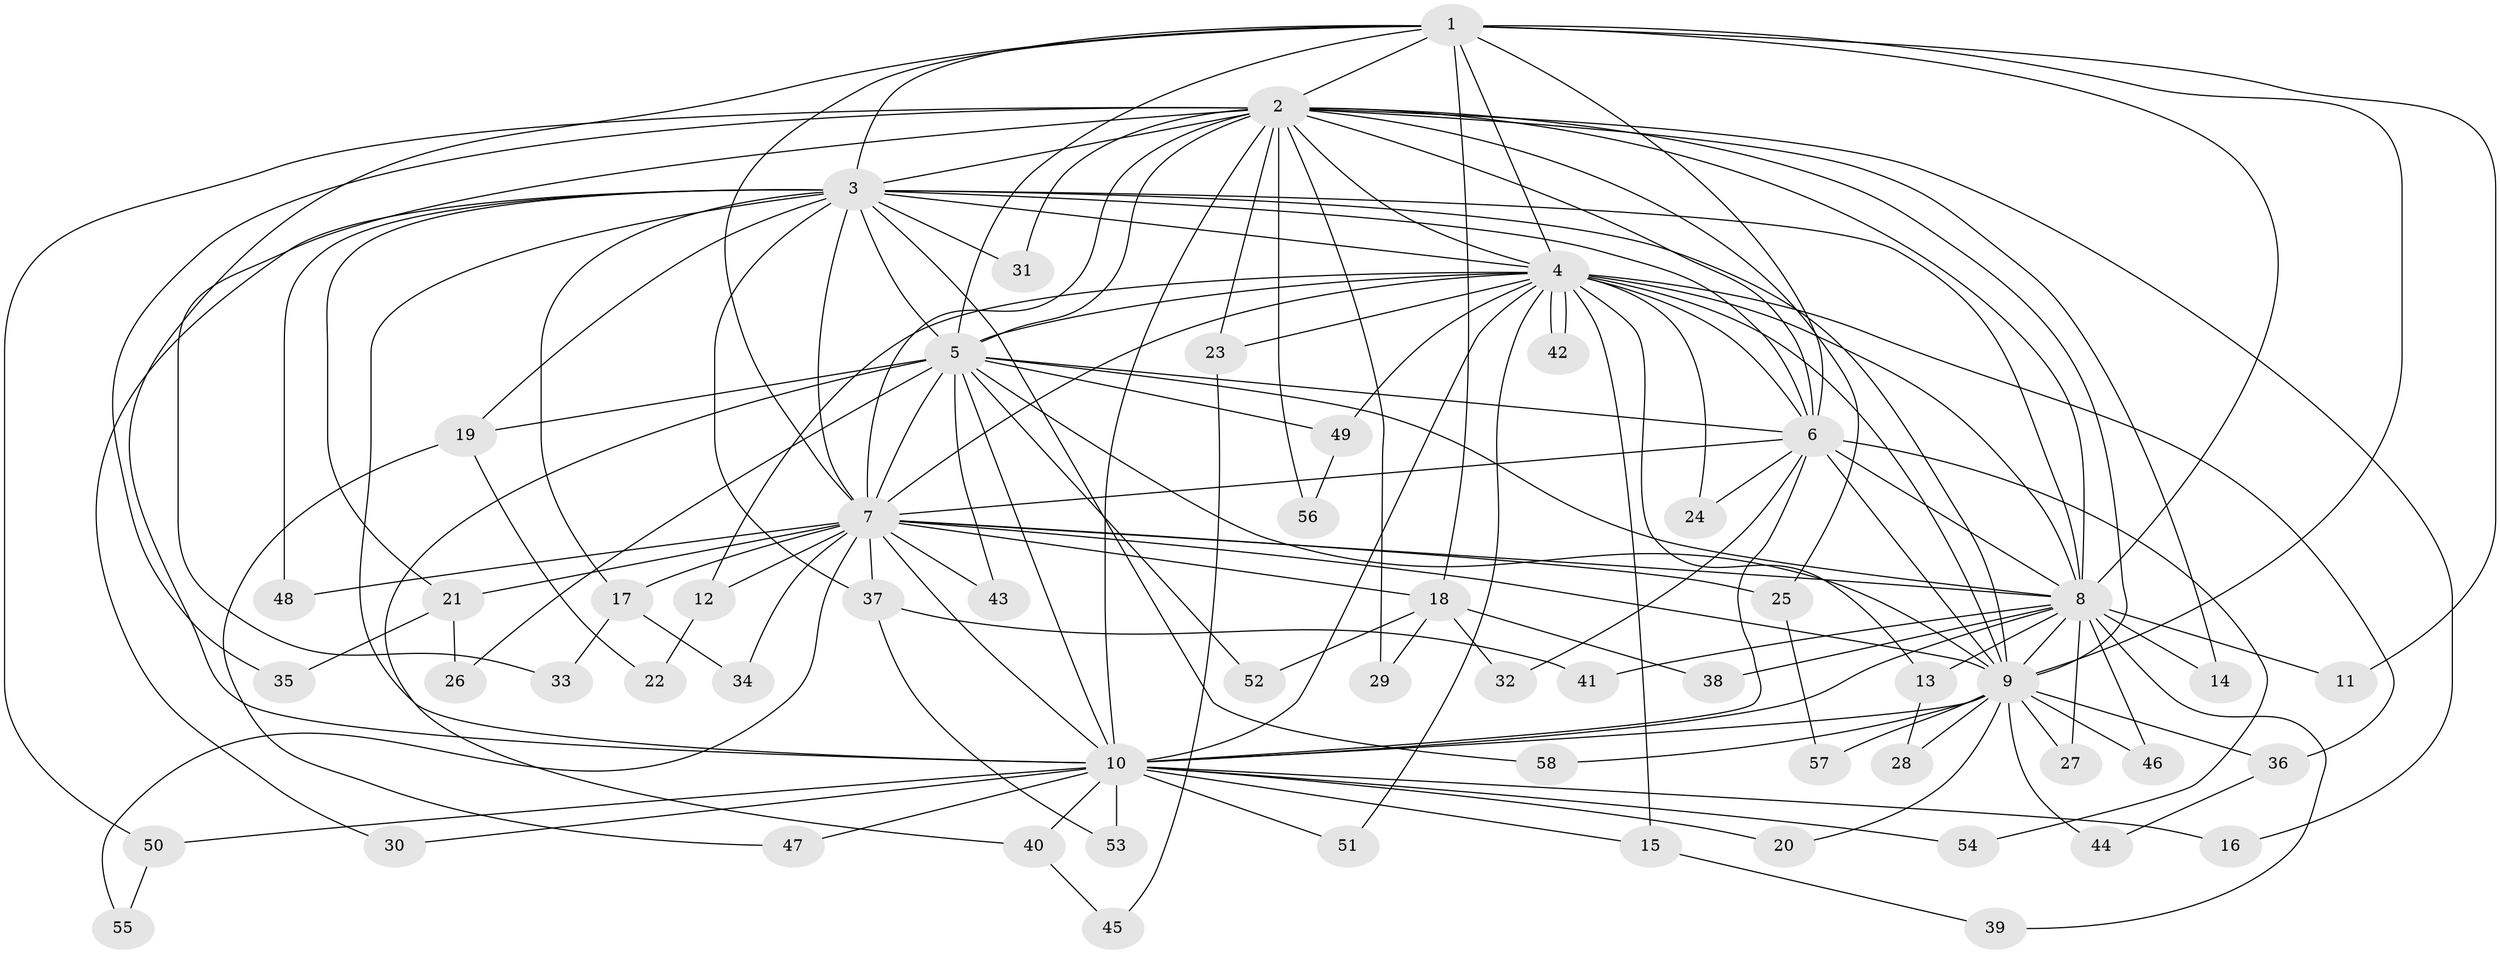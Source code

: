 // coarse degree distribution, {1: 0.6470588235294118, 2: 0.23529411764705882, 10: 0.058823529411764705, 11: 0.058823529411764705}
// Generated by graph-tools (version 1.1) at 2025/49/03/04/25 21:49:23]
// undirected, 58 vertices, 141 edges
graph export_dot {
graph [start="1"]
  node [color=gray90,style=filled];
  1;
  2;
  3;
  4;
  5;
  6;
  7;
  8;
  9;
  10;
  11;
  12;
  13;
  14;
  15;
  16;
  17;
  18;
  19;
  20;
  21;
  22;
  23;
  24;
  25;
  26;
  27;
  28;
  29;
  30;
  31;
  32;
  33;
  34;
  35;
  36;
  37;
  38;
  39;
  40;
  41;
  42;
  43;
  44;
  45;
  46;
  47;
  48;
  49;
  50;
  51;
  52;
  53;
  54;
  55;
  56;
  57;
  58;
  1 -- 2;
  1 -- 3;
  1 -- 4;
  1 -- 5;
  1 -- 6;
  1 -- 7;
  1 -- 8;
  1 -- 9;
  1 -- 10;
  1 -- 11;
  1 -- 18;
  2 -- 3;
  2 -- 4;
  2 -- 5;
  2 -- 6;
  2 -- 7;
  2 -- 8;
  2 -- 9;
  2 -- 10;
  2 -- 14;
  2 -- 16;
  2 -- 23;
  2 -- 25;
  2 -- 29;
  2 -- 31;
  2 -- 33;
  2 -- 35;
  2 -- 50;
  2 -- 56;
  3 -- 4;
  3 -- 5;
  3 -- 6;
  3 -- 7;
  3 -- 8;
  3 -- 9;
  3 -- 10;
  3 -- 17;
  3 -- 19;
  3 -- 21;
  3 -- 30;
  3 -- 31;
  3 -- 37;
  3 -- 48;
  3 -- 58;
  4 -- 5;
  4 -- 6;
  4 -- 7;
  4 -- 8;
  4 -- 9;
  4 -- 10;
  4 -- 12;
  4 -- 13;
  4 -- 15;
  4 -- 23;
  4 -- 24;
  4 -- 36;
  4 -- 42;
  4 -- 42;
  4 -- 49;
  4 -- 51;
  5 -- 6;
  5 -- 7;
  5 -- 8;
  5 -- 9;
  5 -- 10;
  5 -- 19;
  5 -- 26;
  5 -- 40;
  5 -- 43;
  5 -- 49;
  5 -- 52;
  6 -- 7;
  6 -- 8;
  6 -- 9;
  6 -- 10;
  6 -- 24;
  6 -- 32;
  6 -- 54;
  7 -- 8;
  7 -- 9;
  7 -- 10;
  7 -- 12;
  7 -- 17;
  7 -- 18;
  7 -- 21;
  7 -- 25;
  7 -- 34;
  7 -- 37;
  7 -- 43;
  7 -- 48;
  7 -- 55;
  8 -- 9;
  8 -- 10;
  8 -- 11;
  8 -- 13;
  8 -- 14;
  8 -- 27;
  8 -- 38;
  8 -- 39;
  8 -- 41;
  8 -- 46;
  9 -- 10;
  9 -- 20;
  9 -- 27;
  9 -- 28;
  9 -- 36;
  9 -- 44;
  9 -- 46;
  9 -- 57;
  9 -- 58;
  10 -- 15;
  10 -- 16;
  10 -- 20;
  10 -- 30;
  10 -- 40;
  10 -- 47;
  10 -- 50;
  10 -- 51;
  10 -- 53;
  10 -- 54;
  12 -- 22;
  13 -- 28;
  15 -- 39;
  17 -- 33;
  17 -- 34;
  18 -- 29;
  18 -- 32;
  18 -- 38;
  18 -- 52;
  19 -- 22;
  19 -- 47;
  21 -- 26;
  21 -- 35;
  23 -- 45;
  25 -- 57;
  36 -- 44;
  37 -- 41;
  37 -- 53;
  40 -- 45;
  49 -- 56;
  50 -- 55;
}
